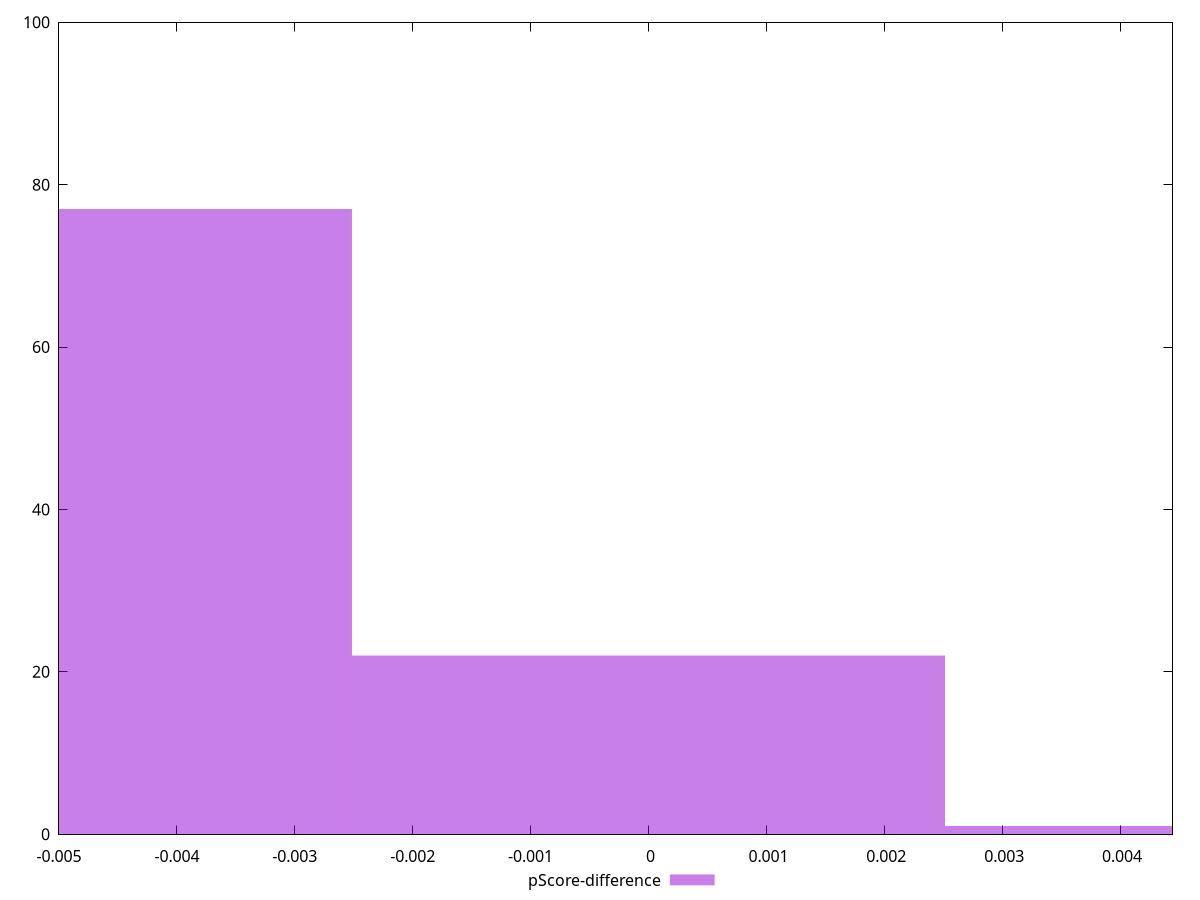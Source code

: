 reset

$pScoreDifference <<EOF
-0.005030124793391908 77
0 22
0.005030124793391908 1
EOF

set key outside below
set boxwidth 0.005030124793391908
set xrange [-0.0050000000000000044:0.004444444444444473]
set yrange [0:100]
set trange [0:100]
set style fill transparent solid 0.5 noborder
set terminal svg size 640, 490 enhanced background rgb 'white'
set output "report_00026_2021-02-22T21:38:55.199Z/uses-http2/samples/pages/pScore-difference/histogram.svg"

plot $pScoreDifference title "pScore-difference" with boxes

reset
